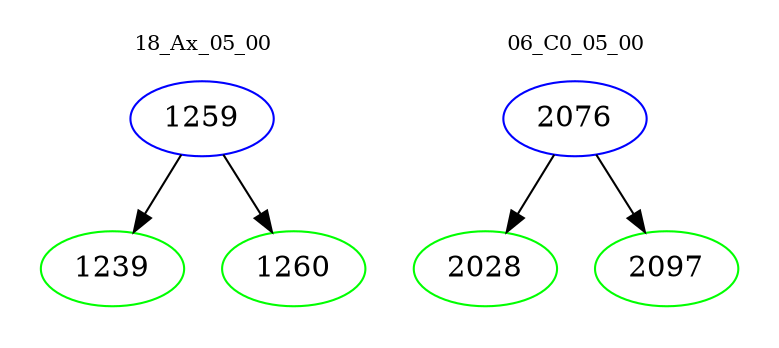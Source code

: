 digraph{
subgraph cluster_0 {
color = white
label = "18_Ax_05_00";
fontsize=10;
T0_1259 [label="1259", color="blue"]
T0_1259 -> T0_1239 [color="black"]
T0_1239 [label="1239", color="green"]
T0_1259 -> T0_1260 [color="black"]
T0_1260 [label="1260", color="green"]
}
subgraph cluster_1 {
color = white
label = "06_C0_05_00";
fontsize=10;
T1_2076 [label="2076", color="blue"]
T1_2076 -> T1_2028 [color="black"]
T1_2028 [label="2028", color="green"]
T1_2076 -> T1_2097 [color="black"]
T1_2097 [label="2097", color="green"]
}
}
